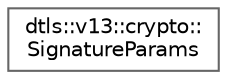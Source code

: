 digraph "Graphical Class Hierarchy"
{
 // LATEX_PDF_SIZE
  bgcolor="transparent";
  edge [fontname=Helvetica,fontsize=10,labelfontname=Helvetica,labelfontsize=10];
  node [fontname=Helvetica,fontsize=10,shape=box,height=0.2,width=0.4];
  rankdir="LR";
  Node0 [id="Node000000",label="dtls::v13::crypto::\lSignatureParams",height=0.2,width=0.4,color="grey40", fillcolor="white", style="filled",URL="$structdtls_1_1v13_1_1crypto_1_1SignatureParams.html",tooltip=" "];
}
